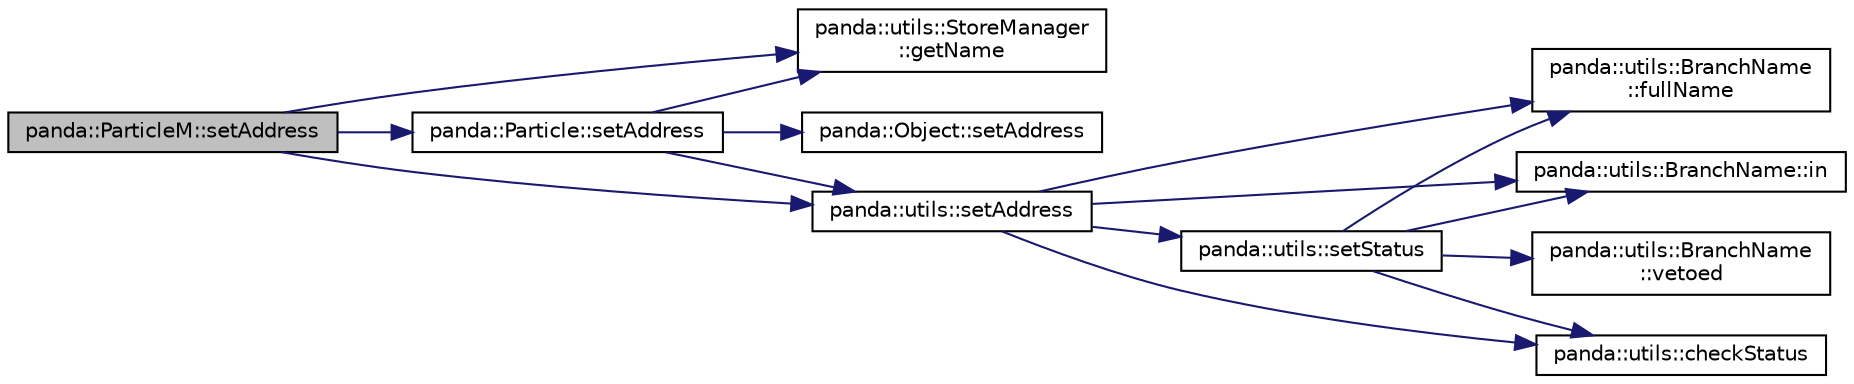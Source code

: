 digraph "panda::ParticleM::setAddress"
{
 // INTERACTIVE_SVG=YES
  edge [fontname="Helvetica",fontsize="10",labelfontname="Helvetica",labelfontsize="10"];
  node [fontname="Helvetica",fontsize="10",shape=record];
  rankdir="LR";
  Node1 [label="panda::ParticleM::setAddress",height=0.2,width=0.4,color="black", fillcolor="grey75", style="filled" fontcolor="black"];
  Node1 -> Node2 [color="midnightblue",fontsize="10",style="solid"];
  Node2 [label="panda::Particle::setAddress",height=0.2,width=0.4,color="black", fillcolor="white", style="filled",URL="$classpanda_1_1Particle.html#a96282cfb24384c1f00c40576069a4c7e",tooltip="Set address for the branches to the variables of this object. "];
  Node2 -> Node3 [color="midnightblue",fontsize="10",style="solid"];
  Node3 [label="panda::Object::setAddress",height=0.2,width=0.4,color="black", fillcolor="white", style="filled",URL="$classpanda_1_1Object.html#aed9f9d3b6abe518dd27957de843b36b5",tooltip="Set address for the branches to the variables of this object. "];
  Node2 -> Node4 [color="midnightblue",fontsize="10",style="solid"];
  Node4 [label="panda::utils::StoreManager\l::getName",height=0.2,width=0.4,color="black", fillcolor="white", style="filled",URL="$classpanda_1_1utils_1_1StoreManager.html#a6f30ec459d951e84a1196b7e2ffdcf49"];
  Node2 -> Node5 [color="midnightblue",fontsize="10",style="solid"];
  Node5 [label="panda::utils::setAddress",height=0.2,width=0.4,color="black", fillcolor="white", style="filled",URL="$namespacepanda_1_1utils.html#abf9c62e588560197c2bae9932e6a6e05",tooltip="Set address. "];
  Node5 -> Node6 [color="midnightblue",fontsize="10",style="solid"];
  Node6 [label="panda::utils::BranchName\l::fullName",height=0.2,width=0.4,color="black", fillcolor="white", style="filled",URL="$classpanda_1_1utils_1_1BranchName.html#a13958ff4a9d554d2c057c600b4f70412",tooltip="Prepend the branch name with &lt;objName.&gt;. "];
  Node5 -> Node7 [color="midnightblue",fontsize="10",style="solid"];
  Node7 [label="panda::utils::setStatus",height=0.2,width=0.4,color="black", fillcolor="white", style="filled",URL="$namespacepanda_1_1utils.html#a01665f786d6a2acedb8f008f3fc9fc84",tooltip="Set status of a branch. "];
  Node7 -> Node8 [color="midnightblue",fontsize="10",style="solid"];
  Node8 [label="panda::utils::BranchName::in",height=0.2,width=0.4,color="black", fillcolor="white", style="filled",URL="$classpanda_1_1utils_1_1BranchName.html#a6cc8a6df7c5b12a0221fd49773cca6a7",tooltip="Is the name included and not vetoed? "];
  Node7 -> Node9 [color="midnightblue",fontsize="10",style="solid"];
  Node9 [label="panda::utils::BranchName\l::vetoed",height=0.2,width=0.4,color="black", fillcolor="white", style="filled",URL="$classpanda_1_1utils_1_1BranchName.html#ae3332329bf2afae5ed8e7c35e5d77ffa",tooltip="Is the name included and vetoed? "];
  Node7 -> Node6 [color="midnightblue",fontsize="10",style="solid"];
  Node7 -> Node10 [color="midnightblue",fontsize="10",style="solid"];
  Node10 [label="panda::utils::checkStatus",height=0.2,width=0.4,color="black", fillcolor="white", style="filled",URL="$namespacepanda_1_1utils.html#aafa411773a4b0ee829d99e6e5a0abdcd",tooltip="Check status of a branch. "];
  Node5 -> Node8 [color="midnightblue",fontsize="10",style="solid"];
  Node5 -> Node10 [color="midnightblue",fontsize="10",style="solid"];
  Node1 -> Node4 [color="midnightblue",fontsize="10",style="solid"];
  Node1 -> Node5 [color="midnightblue",fontsize="10",style="solid"];
}
